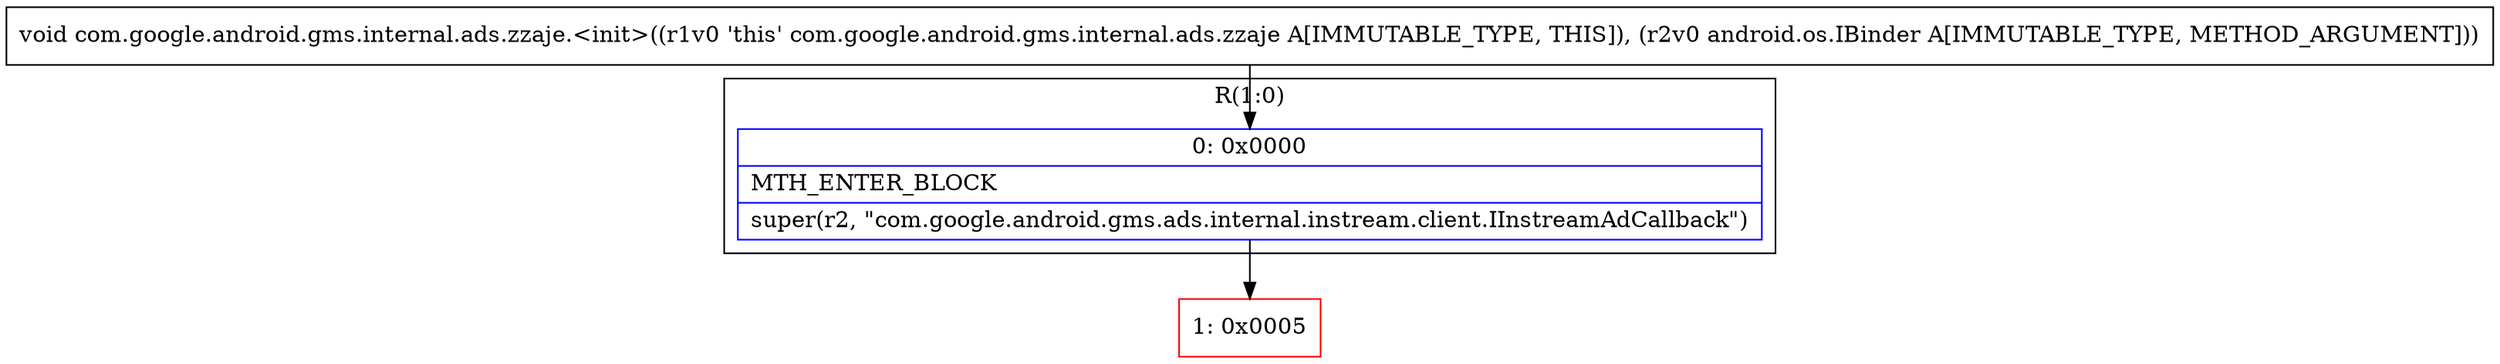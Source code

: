 digraph "CFG forcom.google.android.gms.internal.ads.zzaje.\<init\>(Landroid\/os\/IBinder;)V" {
subgraph cluster_Region_438124355 {
label = "R(1:0)";
node [shape=record,color=blue];
Node_0 [shape=record,label="{0\:\ 0x0000|MTH_ENTER_BLOCK\l|super(r2, \"com.google.android.gms.ads.internal.instream.client.IInstreamAdCallback\")\l}"];
}
Node_1 [shape=record,color=red,label="{1\:\ 0x0005}"];
MethodNode[shape=record,label="{void com.google.android.gms.internal.ads.zzaje.\<init\>((r1v0 'this' com.google.android.gms.internal.ads.zzaje A[IMMUTABLE_TYPE, THIS]), (r2v0 android.os.IBinder A[IMMUTABLE_TYPE, METHOD_ARGUMENT])) }"];
MethodNode -> Node_0;
Node_0 -> Node_1;
}

